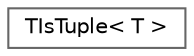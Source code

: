 digraph "Graphical Class Hierarchy"
{
 // INTERACTIVE_SVG=YES
 // LATEX_PDF_SIZE
  bgcolor="transparent";
  edge [fontname=Helvetica,fontsize=10,labelfontname=Helvetica,labelfontsize=10];
  node [fontname=Helvetica,fontsize=10,shape=box,height=0.2,width=0.4];
  rankdir="LR";
  Node0 [id="Node000000",label="TIsTuple\< T \>",height=0.2,width=0.4,color="grey40", fillcolor="white", style="filled",URL="$d2/d69/structTIsTuple.html",tooltip=" "];
}
